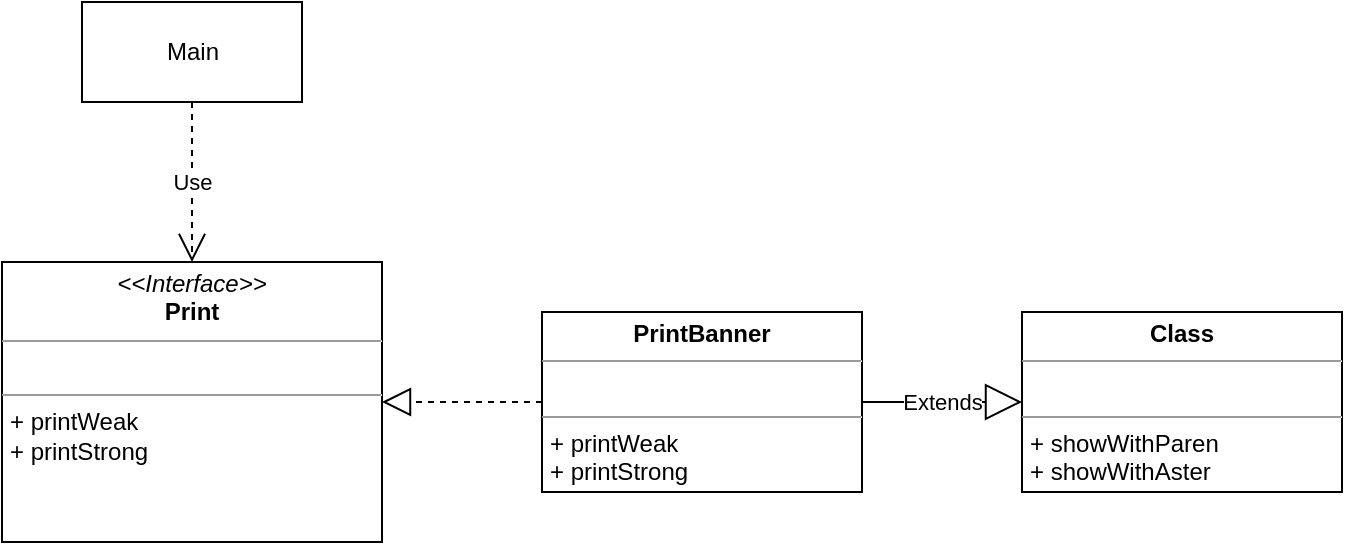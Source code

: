 <mxfile version="12.9.9" type="device"><diagram id="C5RBs43oDa-KdzZeNtuy" name="Page-1"><mxGraphModel dx="1106" dy="1855" grid="1" gridSize="10" guides="1" tooltips="1" connect="1" arrows="1" fold="1" page="1" pageScale="1" pageWidth="827" pageHeight="1169" math="0" shadow="0"><root><mxCell id="WIyWlLk6GJQsqaUBKTNV-0"/><mxCell id="WIyWlLk6GJQsqaUBKTNV-1" parent="WIyWlLk6GJQsqaUBKTNV-0"/><mxCell id="O42ZwQru0m_Hp8X882LZ-2" value="&lt;p style=&quot;margin: 0px ; margin-top: 4px ; text-align: center&quot;&gt;&lt;i&gt;&amp;lt;&amp;lt;Interface&amp;gt;&amp;gt;&lt;/i&gt;&lt;br&gt;&lt;b&gt;Print&lt;/b&gt;&lt;/p&gt;&lt;hr size=&quot;1&quot;&gt;&lt;p style=&quot;margin: 0px ; margin-left: 4px&quot;&gt;&lt;br&gt;&lt;/p&gt;&lt;hr size=&quot;1&quot;&gt;&lt;p style=&quot;margin: 0px ; margin-left: 4px&quot;&gt;+ printWeak&lt;br&gt;+ printStrong&lt;/p&gt;" style="verticalAlign=top;align=left;overflow=fill;fontSize=12;fontFamily=Helvetica;html=1;" vertex="1" parent="WIyWlLk6GJQsqaUBKTNV-1"><mxGeometry x="90" y="40" width="190" height="140" as="geometry"/></mxCell><mxCell id="O42ZwQru0m_Hp8X882LZ-3" value="&lt;p style=&quot;margin: 0px ; margin-top: 4px ; text-align: center&quot;&gt;&lt;b&gt;PrintBanner&lt;/b&gt;&lt;/p&gt;&lt;hr size=&quot;1&quot;&gt;&lt;p style=&quot;margin: 0px ; margin-left: 4px&quot;&gt;&lt;br&gt;&lt;/p&gt;&lt;hr size=&quot;1&quot;&gt;&lt;p style=&quot;margin: 0px ; margin-left: 4px&quot;&gt;+ printWeak&lt;/p&gt;&lt;p style=&quot;margin: 0px ; margin-left: 4px&quot;&gt;+ printStrong&lt;/p&gt;" style="verticalAlign=top;align=left;overflow=fill;fontSize=12;fontFamily=Helvetica;html=1;" vertex="1" parent="WIyWlLk6GJQsqaUBKTNV-1"><mxGeometry x="360" y="65" width="160" height="90" as="geometry"/></mxCell><mxCell id="O42ZwQru0m_Hp8X882LZ-4" value="&lt;p style=&quot;margin: 0px ; margin-top: 4px ; text-align: center&quot;&gt;&lt;b&gt;Class&lt;/b&gt;&lt;/p&gt;&lt;hr size=&quot;1&quot;&gt;&lt;p style=&quot;margin: 0px ; margin-left: 4px&quot;&gt;&lt;br&gt;&lt;/p&gt;&lt;hr size=&quot;1&quot;&gt;&lt;p style=&quot;margin: 0px ; margin-left: 4px&quot;&gt;+ showWithParen&lt;/p&gt;&lt;p style=&quot;margin: 0px ; margin-left: 4px&quot;&gt;+ showWithAster&lt;/p&gt;" style="verticalAlign=top;align=left;overflow=fill;fontSize=12;fontFamily=Helvetica;html=1;" vertex="1" parent="WIyWlLk6GJQsqaUBKTNV-1"><mxGeometry x="600" y="65" width="160" height="90" as="geometry"/></mxCell><mxCell id="O42ZwQru0m_Hp8X882LZ-5" value="Main" style="html=1;" vertex="1" parent="WIyWlLk6GJQsqaUBKTNV-1"><mxGeometry x="130" y="-90" width="110" height="50" as="geometry"/></mxCell><mxCell id="O42ZwQru0m_Hp8X882LZ-6" value="Use" style="endArrow=open;endSize=12;dashed=1;html=1;" edge="1" parent="WIyWlLk6GJQsqaUBKTNV-1" source="O42ZwQru0m_Hp8X882LZ-5" target="O42ZwQru0m_Hp8X882LZ-2"><mxGeometry width="160" relative="1" as="geometry"><mxPoint x="330" y="30" as="sourcePoint"/><mxPoint x="490" y="30" as="targetPoint"/></mxGeometry></mxCell><mxCell id="O42ZwQru0m_Hp8X882LZ-7" value="" style="endArrow=block;dashed=1;endFill=0;endSize=12;html=1;" edge="1" parent="WIyWlLk6GJQsqaUBKTNV-1" source="O42ZwQru0m_Hp8X882LZ-3" target="O42ZwQru0m_Hp8X882LZ-2"><mxGeometry width="160" relative="1" as="geometry"><mxPoint x="330" y="30" as="sourcePoint"/><mxPoint x="490" y="30" as="targetPoint"/></mxGeometry></mxCell><mxCell id="O42ZwQru0m_Hp8X882LZ-8" value="Extends" style="endArrow=block;endSize=16;endFill=0;html=1;" edge="1" parent="WIyWlLk6GJQsqaUBKTNV-1" source="O42ZwQru0m_Hp8X882LZ-3" target="O42ZwQru0m_Hp8X882LZ-4"><mxGeometry width="160" relative="1" as="geometry"><mxPoint x="330" y="30" as="sourcePoint"/><mxPoint x="490" y="30" as="targetPoint"/></mxGeometry></mxCell></root></mxGraphModel></diagram></mxfile>